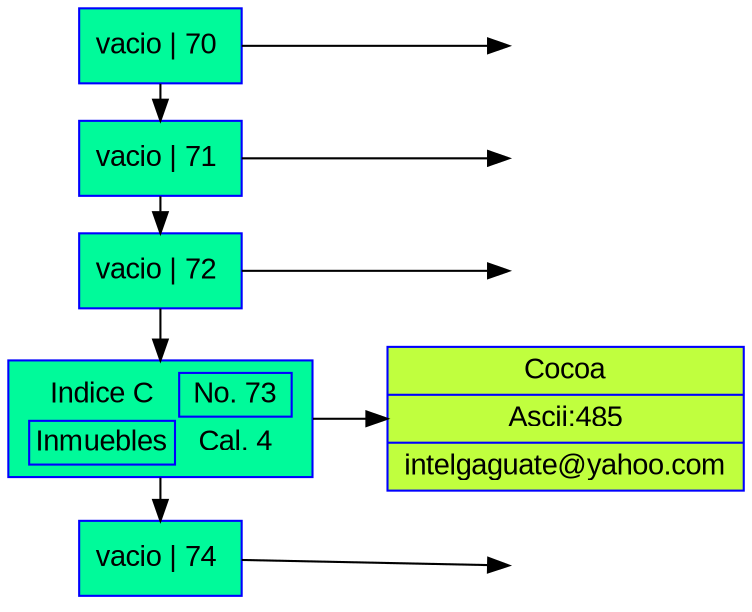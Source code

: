 digraph G{ 
rankdir= "LR" 
node[fontname="Arial" style="filled" shape="box" color="blue" fillcolor="mediumspringgreen"]; 
node70[label="vacio | 70 "]; 
 node70v[label=" ", color="white" fillcolor="white"] 
node70->node70v; 
node71[label="vacio | 71 "]; 
 node71v[label=" ", color="white" fillcolor="white"] 
node71->node71v; 
node72[label="vacio | 72 "]; 
 node72v[label=" ", color="white" fillcolor="white"] 
node72->node72v; 
node73[style="filled" color="blue" fillcolor="mediumspringgreen" label=< 
<TABLE BORDER="0" ALIGN="LEFT"> 
<TR> 
<TD >Indice C</TD> 
<TD BORDER="1"> No. 73 </TD> 
</TR> 
<TR> 
<TD BORDER="1">Inmuebles</TD> 
<TD> Cal. 4 </TD> 
</TR> 
</TABLE> 
>, ]; 
node0xc00020c930[shape="record" label="Cocoa| Ascii:485| intelgaguate@yahoo.com " fillcolor="olivedrab1"]; 
 node73->node0xc00020c930; 
node74[label="vacio | 74 "]; 
 node74v[label=" ", color="white" fillcolor="white"] 
node74->node74v; 
{rank="same" ;node70 
;node71
;node72
;node73
;node74
 }
node70 -> node71 
node71 -> node72 
node72 -> node73 
node73 -> node74 
} 
